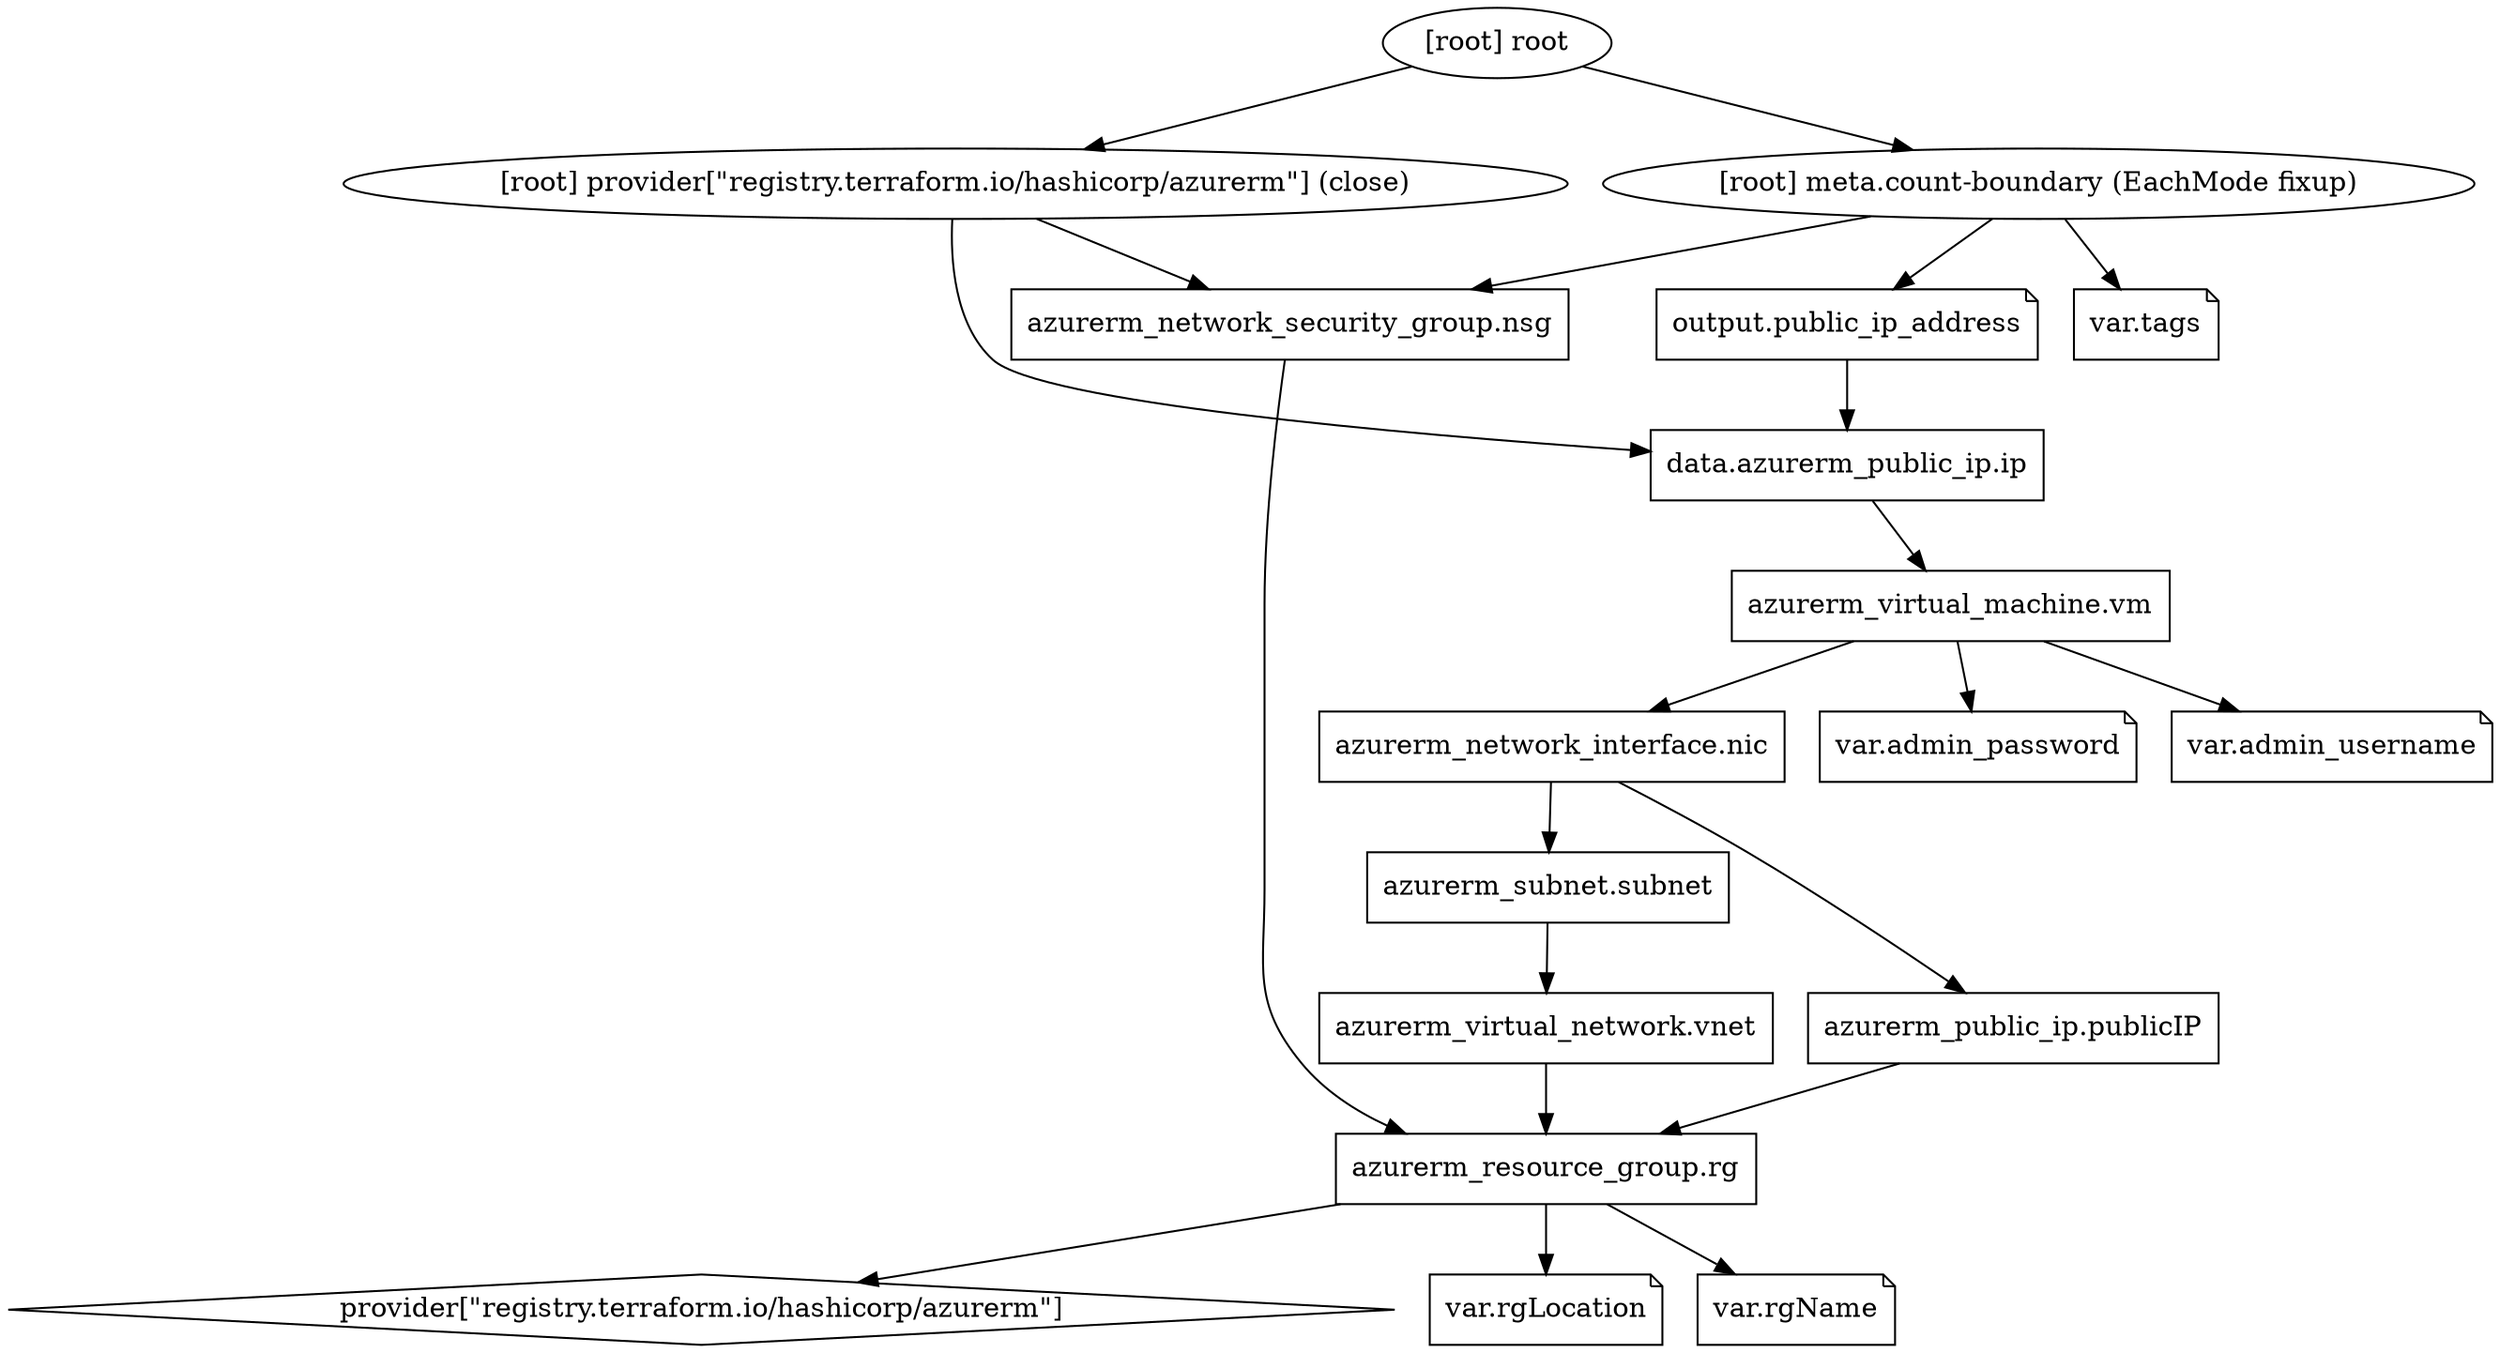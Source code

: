 digraph {
	compound = "true"
	newrank = "true"
	subgraph "root" {
		"[root] azurerm_network_interface.nic (expand)" [label = "azurerm_network_interface.nic", shape = "box"]
		"[root] azurerm_network_security_group.nsg (expand)" [label = "azurerm_network_security_group.nsg", shape = "box"]
		"[root] azurerm_public_ip.publicIP (expand)" [label = "azurerm_public_ip.publicIP", shape = "box"]
		"[root] azurerm_resource_group.rg (expand)" [label = "azurerm_resource_group.rg", shape = "box"]
		"[root] azurerm_subnet.subnet (expand)" [label = "azurerm_subnet.subnet", shape = "box"]
		"[root] azurerm_virtual_machine.vm (expand)" [label = "azurerm_virtual_machine.vm", shape = "box"]
		"[root] azurerm_virtual_network.vnet (expand)" [label = "azurerm_virtual_network.vnet", shape = "box"]
		"[root] data.azurerm_public_ip.ip (expand)" [label = "data.azurerm_public_ip.ip", shape = "box"]
		"[root] output.public_ip_address" [label = "output.public_ip_address", shape = "note"]
		"[root] provider[\"registry.terraform.io/hashicorp/azurerm\"]" [label = "provider[\"registry.terraform.io/hashicorp/azurerm\"]", shape = "diamond"]
		"[root] var.admin_password" [label = "var.admin_password", shape = "note"]
		"[root] var.admin_username" [label = "var.admin_username", shape = "note"]
		"[root] var.rgLocation" [label = "var.rgLocation", shape = "note"]
		"[root] var.rgName" [label = "var.rgName", shape = "note"]
		"[root] var.tags" [label = "var.tags", shape = "note"]
		"[root] azurerm_network_interface.nic (expand)" -> "[root] azurerm_public_ip.publicIP (expand)"
		"[root] azurerm_network_interface.nic (expand)" -> "[root] azurerm_subnet.subnet (expand)"
		"[root] azurerm_network_security_group.nsg (expand)" -> "[root] azurerm_resource_group.rg (expand)"
		"[root] azurerm_public_ip.publicIP (expand)" -> "[root] azurerm_resource_group.rg (expand)"
		"[root] azurerm_resource_group.rg (expand)" -> "[root] provider[\"registry.terraform.io/hashicorp/azurerm\"]"
		"[root] azurerm_resource_group.rg (expand)" -> "[root] var.rgLocation"
		"[root] azurerm_resource_group.rg (expand)" -> "[root] var.rgName"
		"[root] azurerm_subnet.subnet (expand)" -> "[root] azurerm_virtual_network.vnet (expand)"
		"[root] azurerm_virtual_machine.vm (expand)" -> "[root] azurerm_network_interface.nic (expand)"
		"[root] azurerm_virtual_machine.vm (expand)" -> "[root] var.admin_password"
		"[root] azurerm_virtual_machine.vm (expand)" -> "[root] var.admin_username"
		"[root] azurerm_virtual_network.vnet (expand)" -> "[root] azurerm_resource_group.rg (expand)"
		"[root] data.azurerm_public_ip.ip (expand)" -> "[root] azurerm_virtual_machine.vm (expand)"
		"[root] meta.count-boundary (EachMode fixup)" -> "[root] azurerm_network_security_group.nsg (expand)"
		"[root] meta.count-boundary (EachMode fixup)" -> "[root] output.public_ip_address"
		"[root] meta.count-boundary (EachMode fixup)" -> "[root] var.tags"
		"[root] output.public_ip_address" -> "[root] data.azurerm_public_ip.ip (expand)"
		"[root] provider[\"registry.terraform.io/hashicorp/azurerm\"] (close)" -> "[root] azurerm_network_security_group.nsg (expand)"
		"[root] provider[\"registry.terraform.io/hashicorp/azurerm\"] (close)" -> "[root] data.azurerm_public_ip.ip (expand)"
		"[root] root" -> "[root] meta.count-boundary (EachMode fixup)"
		"[root] root" -> "[root] provider[\"registry.terraform.io/hashicorp/azurerm\"] (close)"
	}
}

